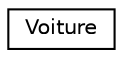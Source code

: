 digraph "Graphical Class Hierarchy"
{
  edge [fontname="Helvetica",fontsize="10",labelfontname="Helvetica",labelfontsize="10"];
  node [fontname="Helvetica",fontsize="10",shape=record];
  rankdir="LR";
  Node0 [label="Voiture",height=0.2,width=0.4,color="black", fillcolor="white", style="filled",URL="$classVoiture.html"];
}
